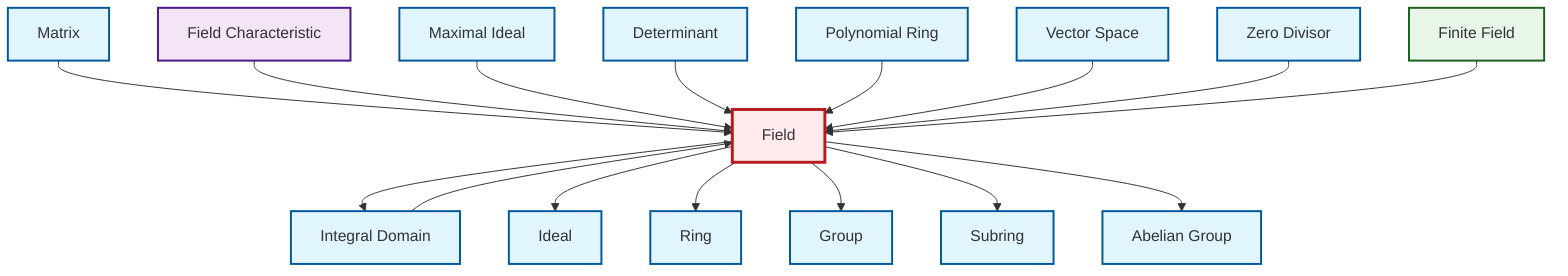graph TD
    classDef definition fill:#e1f5fe,stroke:#01579b,stroke-width:2px
    classDef theorem fill:#f3e5f5,stroke:#4a148c,stroke-width:2px
    classDef axiom fill:#fff3e0,stroke:#e65100,stroke-width:2px
    classDef example fill:#e8f5e9,stroke:#1b5e20,stroke-width:2px
    classDef current fill:#ffebee,stroke:#b71c1c,stroke-width:3px
    def-field["Field"]:::definition
    def-determinant["Determinant"]:::definition
    def-group["Group"]:::definition
    def-subring["Subring"]:::definition
    ex-finite-field["Finite Field"]:::example
    def-polynomial-ring["Polynomial Ring"]:::definition
    def-abelian-group["Abelian Group"]:::definition
    thm-field-characteristic["Field Characteristic"]:::theorem
    def-integral-domain["Integral Domain"]:::definition
    def-maximal-ideal["Maximal Ideal"]:::definition
    def-ideal["Ideal"]:::definition
    def-zero-divisor["Zero Divisor"]:::definition
    def-matrix["Matrix"]:::definition
    def-vector-space["Vector Space"]:::definition
    def-ring["Ring"]:::definition
    def-field --> def-integral-domain
    def-matrix --> def-field
    thm-field-characteristic --> def-field
    def-integral-domain --> def-field
    def-field --> def-ideal
    def-field --> def-ring
    def-maximal-ideal --> def-field
    def-determinant --> def-field
    def-polynomial-ring --> def-field
    def-vector-space --> def-field
    def-field --> def-group
    def-zero-divisor --> def-field
    def-field --> def-subring
    def-field --> def-abelian-group
    ex-finite-field --> def-field
    class def-field current